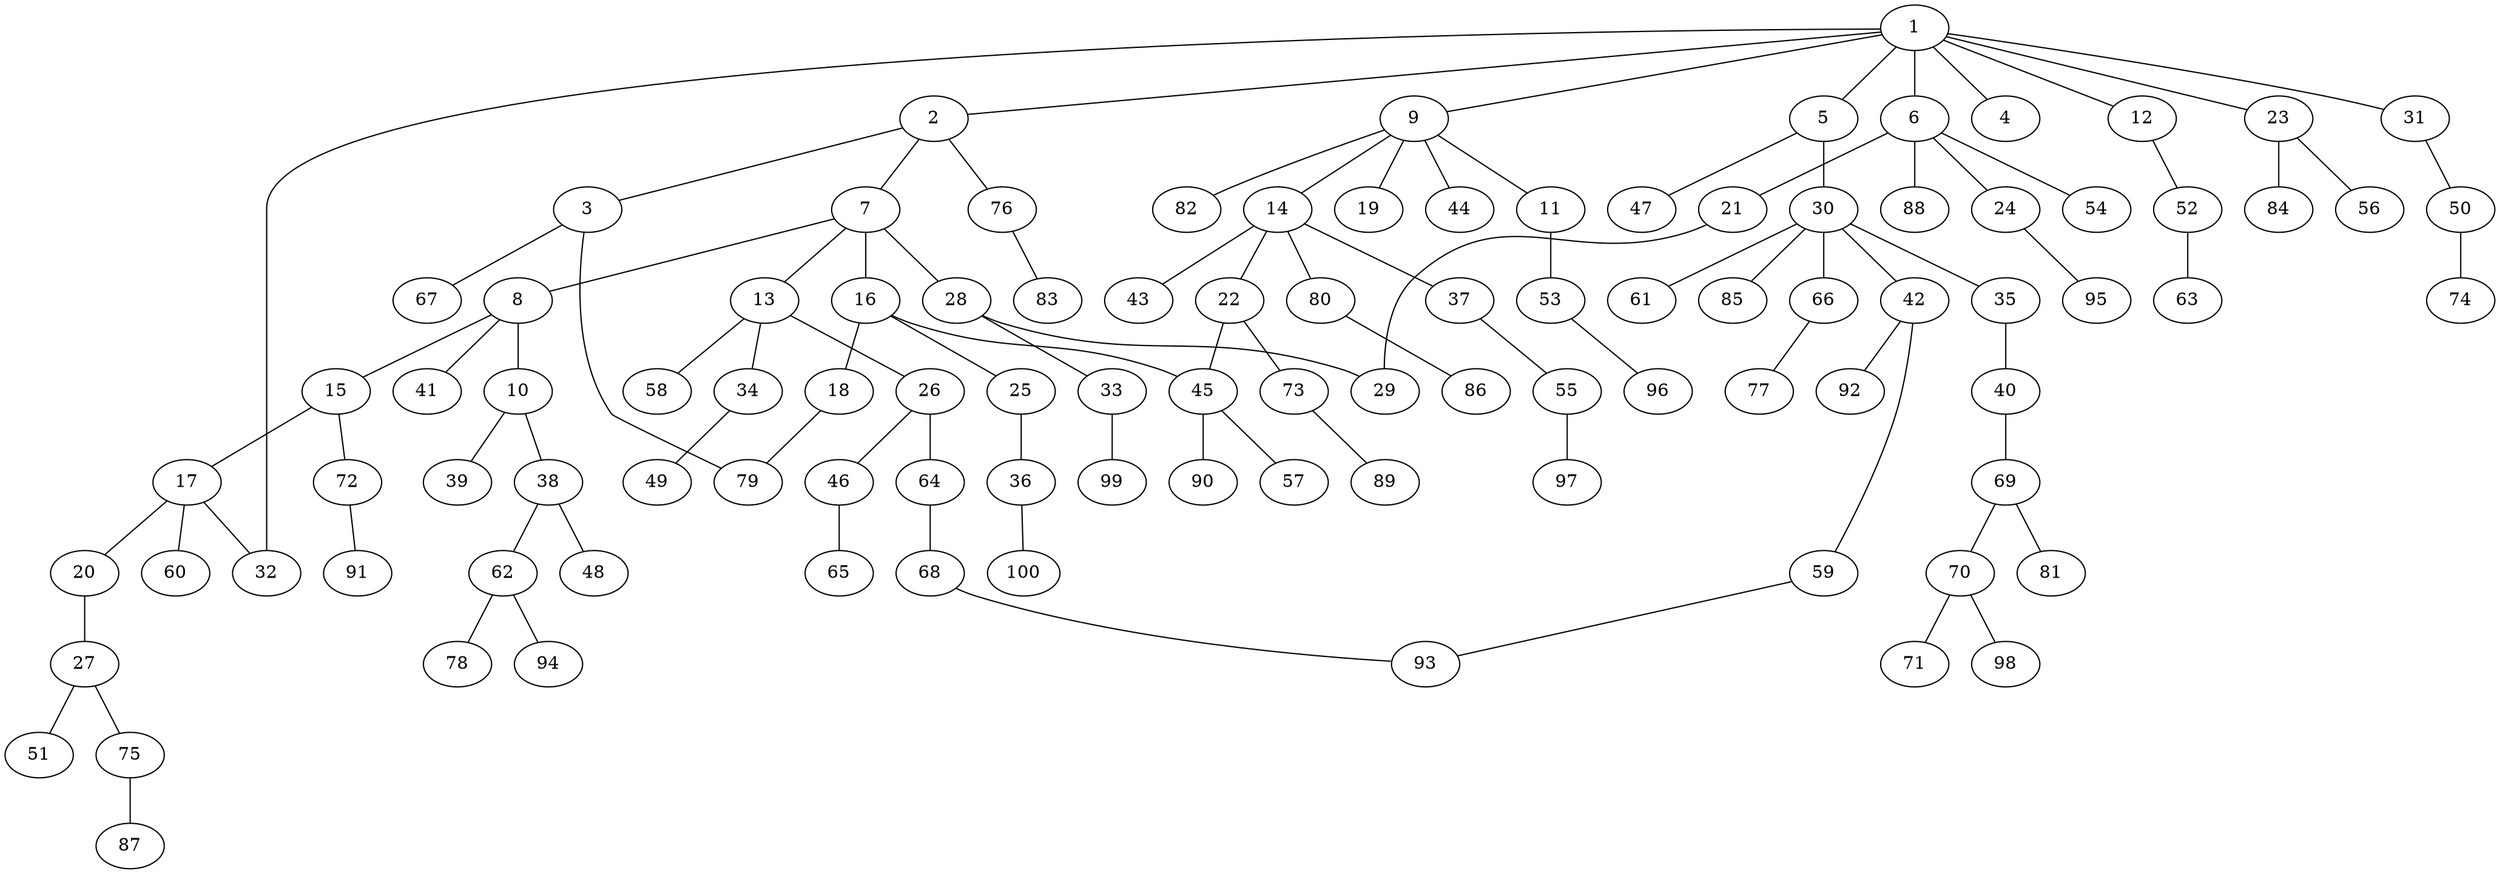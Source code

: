 graph graphname {1--2
1--4
1--5
1--6
1--9
1--12
1--23
1--31
1--32
2--3
2--7
2--76
3--67
3--79
5--30
5--47
6--21
6--24
6--54
6--88
7--8
7--13
7--16
7--28
8--10
8--15
8--41
9--11
9--14
9--19
9--44
9--82
10--38
10--39
11--53
12--52
13--26
13--34
13--58
14--22
14--37
14--43
14--80
15--17
15--72
16--18
16--25
16--45
17--20
17--32
17--60
18--79
20--27
21--29
22--45
22--73
23--56
23--84
24--95
25--36
26--46
26--64
27--51
27--75
28--29
28--33
30--35
30--42
30--61
30--66
30--85
31--50
33--99
34--49
35--40
36--100
37--55
38--48
38--62
40--69
42--59
42--92
45--57
45--90
46--65
50--74
52--63
53--96
55--97
59--93
62--78
62--94
64--68
66--77
68--93
69--70
69--81
70--71
70--98
72--91
73--89
75--87
76--83
80--86
}